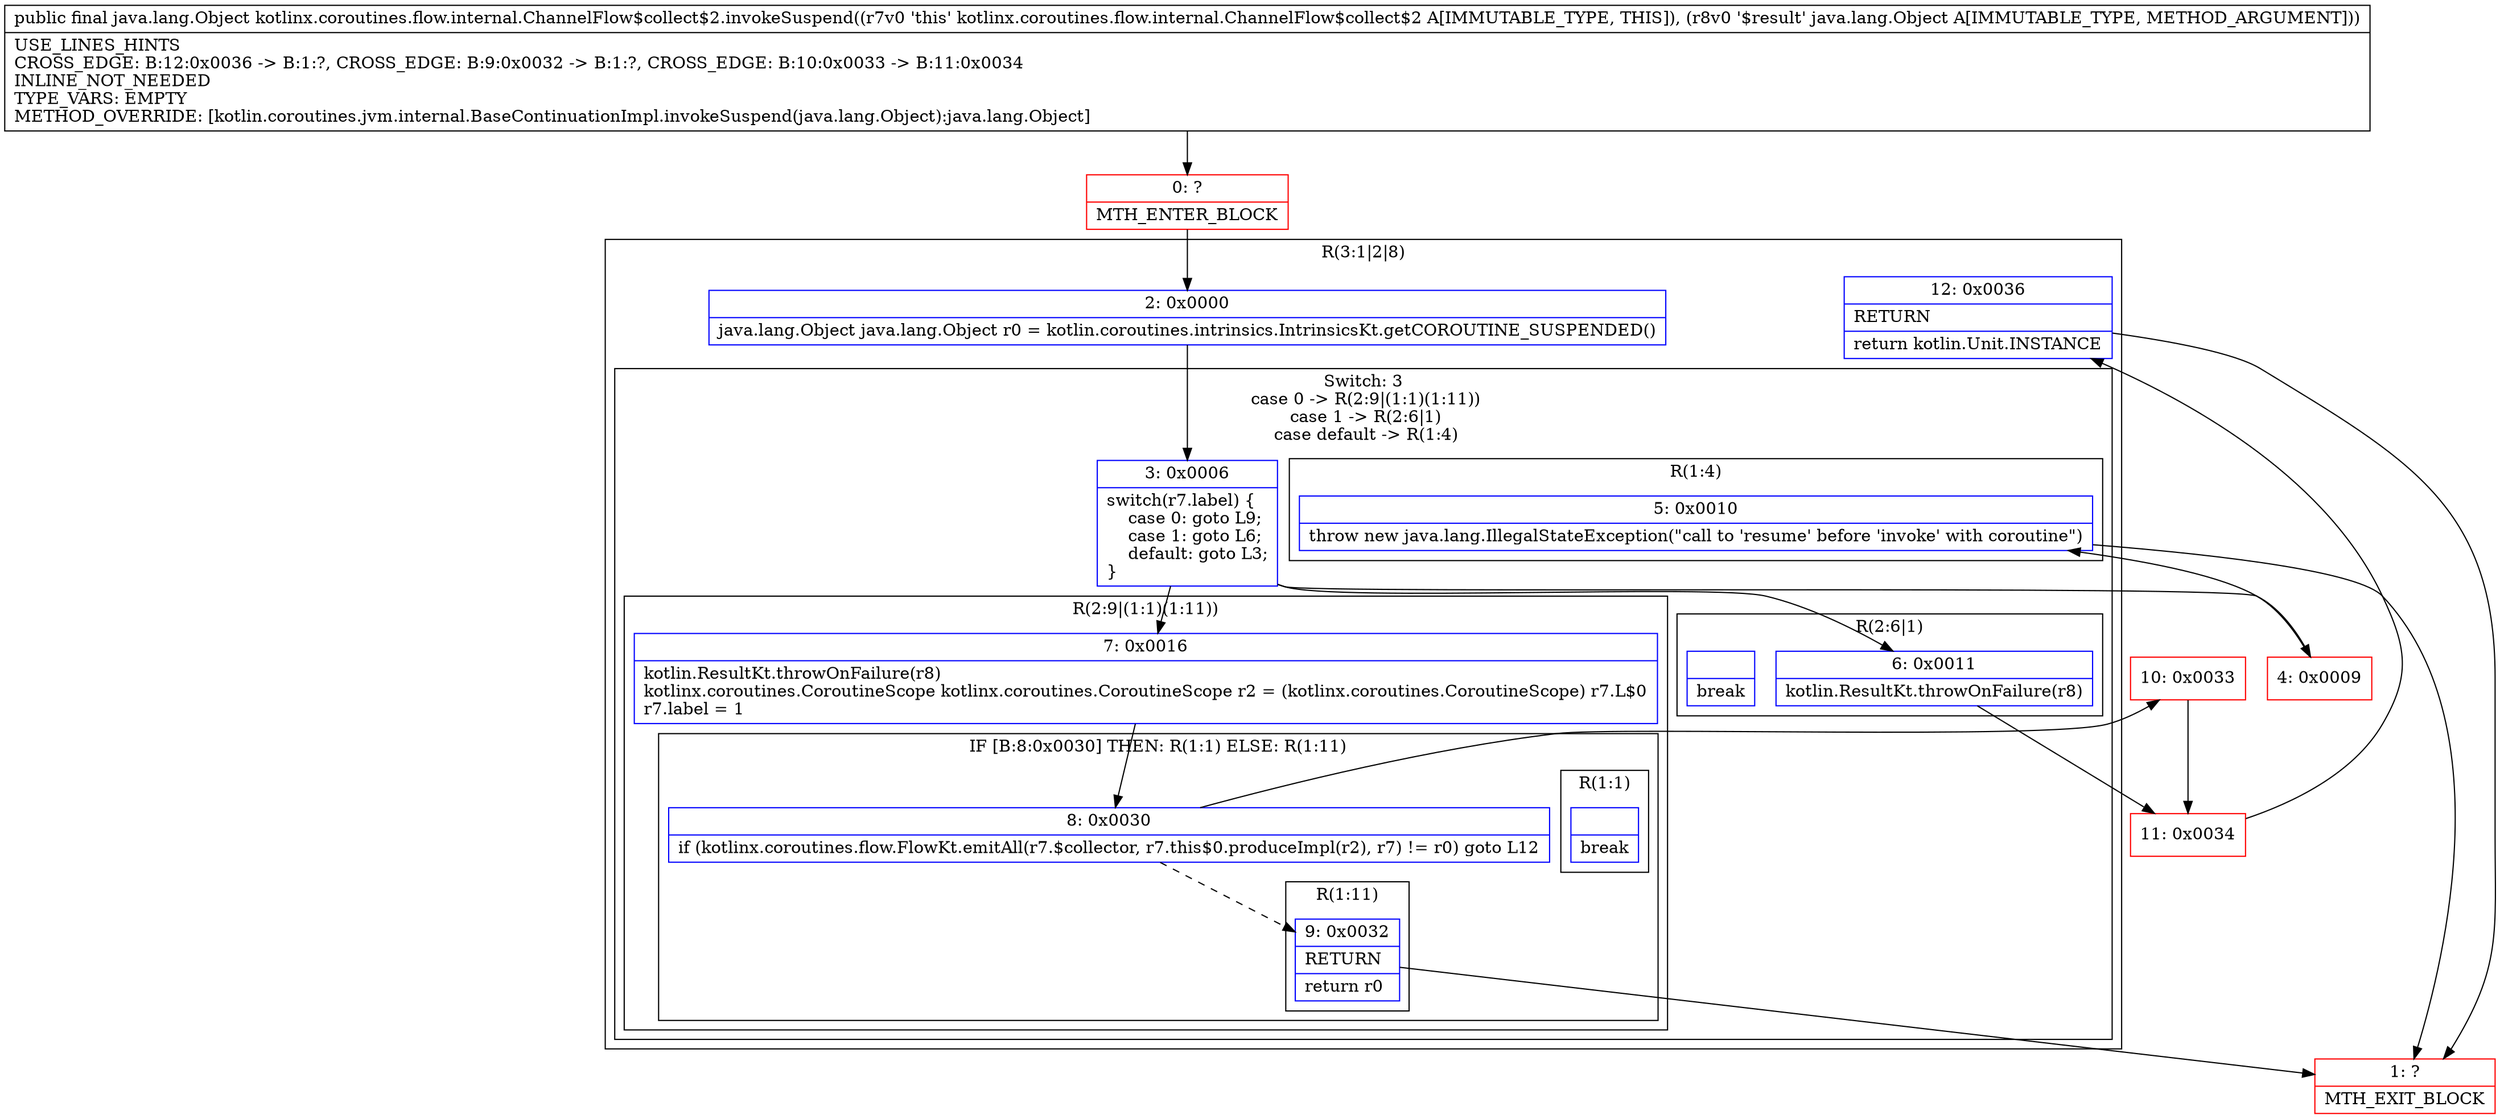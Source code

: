 digraph "CFG forkotlinx.coroutines.flow.internal.ChannelFlow$collect$2.invokeSuspend(Ljava\/lang\/Object;)Ljava\/lang\/Object;" {
subgraph cluster_Region_294721346 {
label = "R(3:1|2|8)";
node [shape=record,color=blue];
Node_2 [shape=record,label="{2\:\ 0x0000|java.lang.Object java.lang.Object r0 = kotlin.coroutines.intrinsics.IntrinsicsKt.getCOROUTINE_SUSPENDED()\l}"];
subgraph cluster_SwitchRegion_1037003408 {
label = "Switch: 3
 case 0 -> R(2:9|(1:1)(1:11))
 case 1 -> R(2:6|1)
 case default -> R(1:4)";
node [shape=record,color=blue];
Node_3 [shape=record,label="{3\:\ 0x0006|switch(r7.label) \{\l    case 0: goto L9;\l    case 1: goto L6;\l    default: goto L3;\l\}\l}"];
subgraph cluster_Region_455080516 {
label = "R(2:9|(1:1)(1:11))";
node [shape=record,color=blue];
Node_7 [shape=record,label="{7\:\ 0x0016|kotlin.ResultKt.throwOnFailure(r8)\lkotlinx.coroutines.CoroutineScope kotlinx.coroutines.CoroutineScope r2 = (kotlinx.coroutines.CoroutineScope) r7.L$0\lr7.label = 1\l}"];
subgraph cluster_IfRegion_1252221896 {
label = "IF [B:8:0x0030] THEN: R(1:1) ELSE: R(1:11)";
node [shape=record,color=blue];
Node_8 [shape=record,label="{8\:\ 0x0030|if (kotlinx.coroutines.flow.FlowKt.emitAll(r7.$collector, r7.this$0.produceImpl(r2), r7) != r0) goto L12\l}"];
subgraph cluster_Region_91176889 {
label = "R(1:1)";
node [shape=record,color=blue];
Node_InsnContainer_295351969 [shape=record,label="{|break\l}"];
}
subgraph cluster_Region_1485633281 {
label = "R(1:11)";
node [shape=record,color=blue];
Node_9 [shape=record,label="{9\:\ 0x0032|RETURN\l|return r0\l}"];
}
}
}
subgraph cluster_Region_992925718 {
label = "R(2:6|1)";
node [shape=record,color=blue];
Node_6 [shape=record,label="{6\:\ 0x0011|kotlin.ResultKt.throwOnFailure(r8)\l}"];
Node_InsnContainer_2104737289 [shape=record,label="{|break\l}"];
}
subgraph cluster_Region_18732265 {
label = "R(1:4)";
node [shape=record,color=blue];
Node_5 [shape=record,label="{5\:\ 0x0010|throw new java.lang.IllegalStateException(\"call to 'resume' before 'invoke' with coroutine\")\l}"];
}
}
Node_12 [shape=record,label="{12\:\ 0x0036|RETURN\l|return kotlin.Unit.INSTANCE\l}"];
}
Node_0 [shape=record,color=red,label="{0\:\ ?|MTH_ENTER_BLOCK\l}"];
Node_4 [shape=record,color=red,label="{4\:\ 0x0009}"];
Node_1 [shape=record,color=red,label="{1\:\ ?|MTH_EXIT_BLOCK\l}"];
Node_11 [shape=record,color=red,label="{11\:\ 0x0034}"];
Node_10 [shape=record,color=red,label="{10\:\ 0x0033}"];
MethodNode[shape=record,label="{public final java.lang.Object kotlinx.coroutines.flow.internal.ChannelFlow$collect$2.invokeSuspend((r7v0 'this' kotlinx.coroutines.flow.internal.ChannelFlow$collect$2 A[IMMUTABLE_TYPE, THIS]), (r8v0 '$result' java.lang.Object A[IMMUTABLE_TYPE, METHOD_ARGUMENT]))  | USE_LINES_HINTS\lCROSS_EDGE: B:12:0x0036 \-\> B:1:?, CROSS_EDGE: B:9:0x0032 \-\> B:1:?, CROSS_EDGE: B:10:0x0033 \-\> B:11:0x0034\lINLINE_NOT_NEEDED\lTYPE_VARS: EMPTY\lMETHOD_OVERRIDE: [kotlin.coroutines.jvm.internal.BaseContinuationImpl.invokeSuspend(java.lang.Object):java.lang.Object]\l}"];
MethodNode -> Node_0;Node_2 -> Node_3;
Node_3 -> Node_4;
Node_3 -> Node_6;
Node_3 -> Node_7;
Node_7 -> Node_8;
Node_8 -> Node_9[style=dashed];
Node_8 -> Node_10;
Node_9 -> Node_1;
Node_6 -> Node_11;
Node_5 -> Node_1;
Node_12 -> Node_1;
Node_0 -> Node_2;
Node_4 -> Node_5;
Node_11 -> Node_12;
Node_10 -> Node_11;
}

